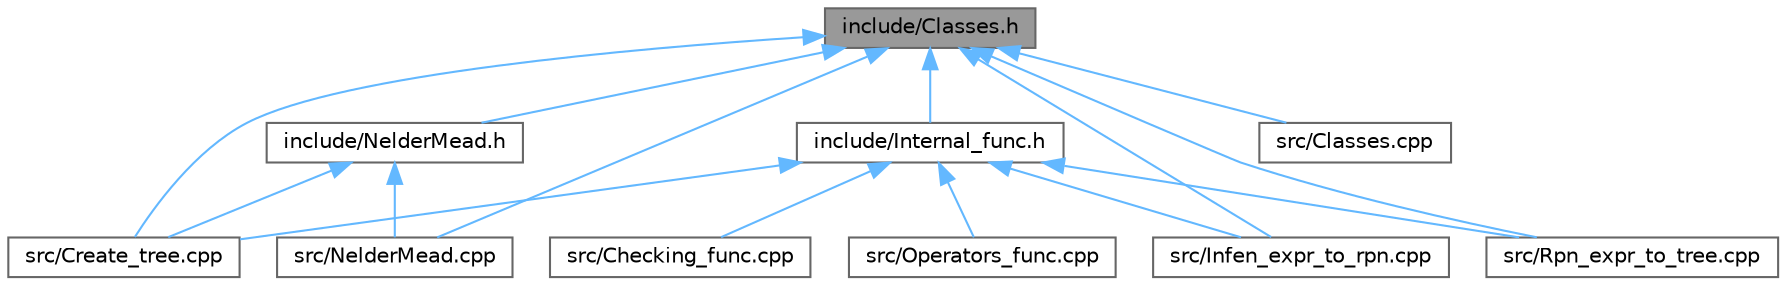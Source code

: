 digraph "include/Classes.h"
{
 // LATEX_PDF_SIZE
  bgcolor="transparent";
  edge [fontname=Helvetica,fontsize=10,labelfontname=Helvetica,labelfontsize=10];
  node [fontname=Helvetica,fontsize=10,shape=box,height=0.2,width=0.4];
  Node1 [id="Node000001",label="include/Classes.h",height=0.2,width=0.4,color="gray40", fillcolor="grey60", style="filled", fontcolor="black",tooltip=" "];
  Node1 -> Node2 [id="edge1_Node000001_Node000002",dir="back",color="steelblue1",style="solid",tooltip=" "];
  Node2 [id="Node000002",label="include/Internal_func.h",height=0.2,width=0.4,color="grey40", fillcolor="white", style="filled",URL="$_internal__func_8h.html",tooltip=" "];
  Node2 -> Node3 [id="edge2_Node000002_Node000003",dir="back",color="steelblue1",style="solid",tooltip=" "];
  Node3 [id="Node000003",label="src/Checking_func.cpp",height=0.2,width=0.4,color="grey40", fillcolor="white", style="filled",URL="$_checking__func_8cpp.html",tooltip=" "];
  Node2 -> Node4 [id="edge3_Node000002_Node000004",dir="back",color="steelblue1",style="solid",tooltip=" "];
  Node4 [id="Node000004",label="src/Create_tree.cpp",height=0.2,width=0.4,color="grey40", fillcolor="white", style="filled",URL="$_create__tree_8cpp.html",tooltip=" "];
  Node2 -> Node5 [id="edge4_Node000002_Node000005",dir="back",color="steelblue1",style="solid",tooltip=" "];
  Node5 [id="Node000005",label="src/Infen_expr_to_rpn.cpp",height=0.2,width=0.4,color="grey40", fillcolor="white", style="filled",URL="$_infen__expr__to__rpn_8cpp.html",tooltip=" "];
  Node2 -> Node6 [id="edge5_Node000002_Node000006",dir="back",color="steelblue1",style="solid",tooltip=" "];
  Node6 [id="Node000006",label="src/Operators_func.cpp",height=0.2,width=0.4,color="grey40", fillcolor="white", style="filled",URL="$_operators__func_8cpp.html",tooltip=" "];
  Node2 -> Node7 [id="edge6_Node000002_Node000007",dir="back",color="steelblue1",style="solid",tooltip=" "];
  Node7 [id="Node000007",label="src/Rpn_expr_to_tree.cpp",height=0.2,width=0.4,color="grey40", fillcolor="white", style="filled",URL="$_rpn__expr__to__tree_8cpp.html",tooltip=" "];
  Node1 -> Node8 [id="edge7_Node000001_Node000008",dir="back",color="steelblue1",style="solid",tooltip=" "];
  Node8 [id="Node000008",label="include/NelderMead.h",height=0.2,width=0.4,color="grey40", fillcolor="white", style="filled",URL="$_nelder_mead_8h.html",tooltip="API для работы с деревьями выражений и переменными"];
  Node8 -> Node4 [id="edge8_Node000008_Node000004",dir="back",color="steelblue1",style="solid",tooltip=" "];
  Node8 -> Node9 [id="edge9_Node000008_Node000009",dir="back",color="steelblue1",style="solid",tooltip=" "];
  Node9 [id="Node000009",label="src/NelderMead.cpp",height=0.2,width=0.4,color="grey40", fillcolor="white", style="filled",URL="$_nelder_mead_8cpp.html",tooltip=" "];
  Node1 -> Node10 [id="edge10_Node000001_Node000010",dir="back",color="steelblue1",style="solid",tooltip=" "];
  Node10 [id="Node000010",label="src/Classes.cpp",height=0.2,width=0.4,color="grey40", fillcolor="white", style="filled",URL="$_classes_8cpp.html",tooltip=" "];
  Node1 -> Node4 [id="edge11_Node000001_Node000004",dir="back",color="steelblue1",style="solid",tooltip=" "];
  Node1 -> Node5 [id="edge12_Node000001_Node000005",dir="back",color="steelblue1",style="solid",tooltip=" "];
  Node1 -> Node9 [id="edge13_Node000001_Node000009",dir="back",color="steelblue1",style="solid",tooltip=" "];
  Node1 -> Node7 [id="edge14_Node000001_Node000007",dir="back",color="steelblue1",style="solid",tooltip=" "];
}
